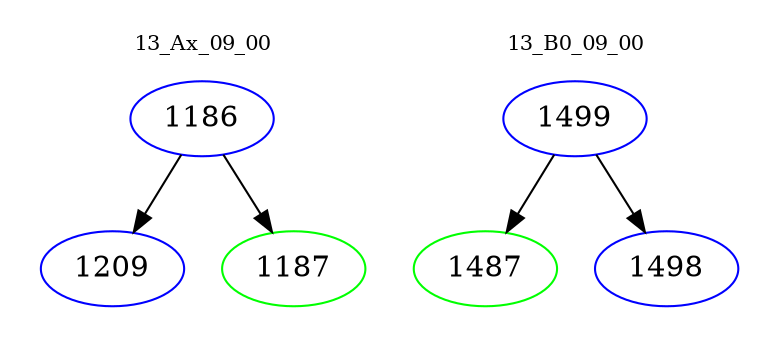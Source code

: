 digraph{
subgraph cluster_0 {
color = white
label = "13_Ax_09_00";
fontsize=10;
T0_1186 [label="1186", color="blue"]
T0_1186 -> T0_1209 [color="black"]
T0_1209 [label="1209", color="blue"]
T0_1186 -> T0_1187 [color="black"]
T0_1187 [label="1187", color="green"]
}
subgraph cluster_1 {
color = white
label = "13_B0_09_00";
fontsize=10;
T1_1499 [label="1499", color="blue"]
T1_1499 -> T1_1487 [color="black"]
T1_1487 [label="1487", color="green"]
T1_1499 -> T1_1498 [color="black"]
T1_1498 [label="1498", color="blue"]
}
}
